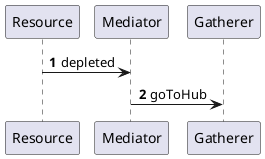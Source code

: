 @startuml
'https://plantuml.com/sequence-diagram

autonumber

Resource -> Mediator : depleted
Mediator -> Gatherer : goToHub

@enduml